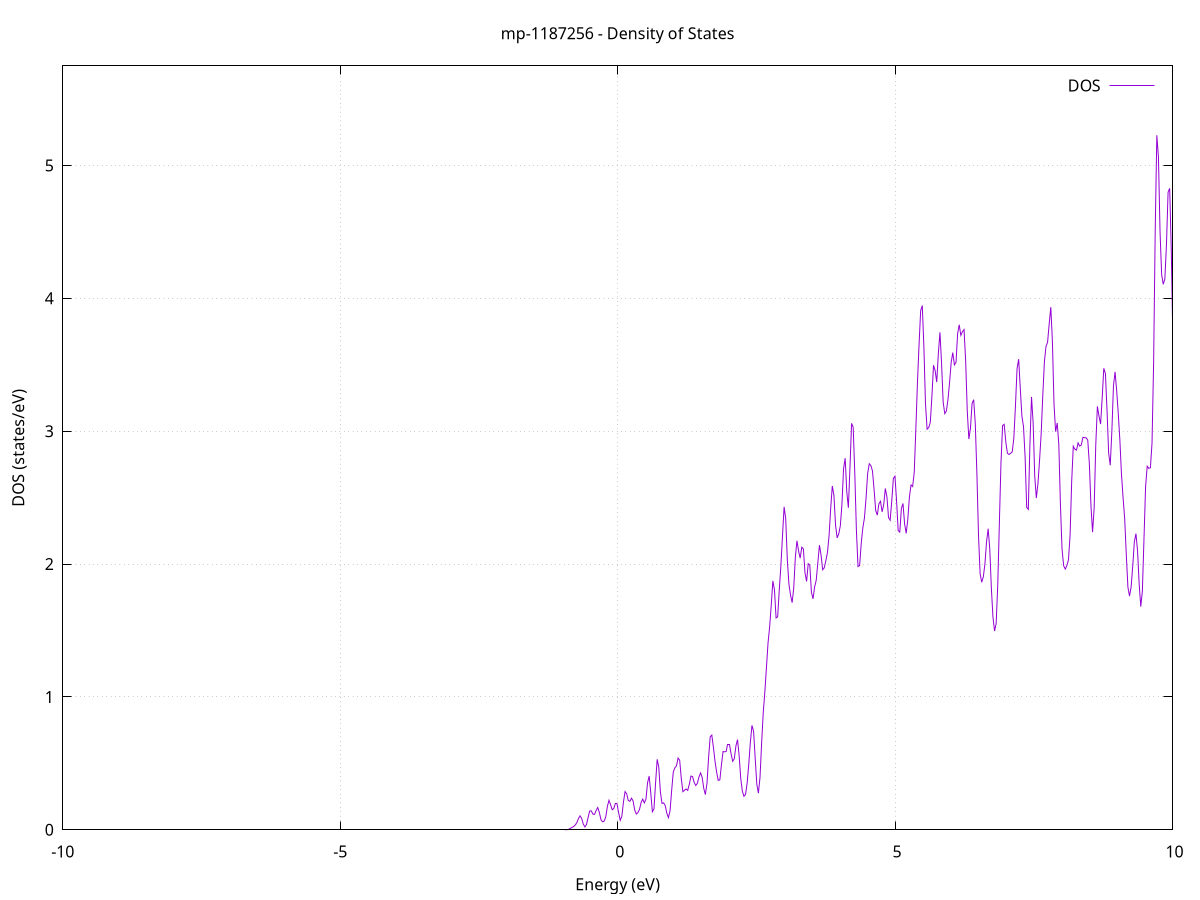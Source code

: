 set title 'mp-1187256 - Density of States'
set xlabel 'Energy (eV)'
set ylabel 'DOS (states/eV)'
set grid
set xrange [-10:10]
set yrange [0:5.750]
set xzeroaxis lt -1
set terminal png size 800,600
set output 'mp-1187256_dos_gnuplot.png'
plot '-' using 1:2 with lines title 'DOS'
-30.877200 0.000000
-30.848300 0.000000
-30.819300 0.000000
-30.790400 0.000000
-30.761400 0.000000
-30.732500 0.000000
-30.703500 0.000000
-30.674600 0.000000
-30.645600 0.000000
-30.616700 0.000000
-30.587700 0.000000
-30.558700 0.000000
-30.529800 0.000000
-30.500800 0.000000
-30.471900 0.000000
-30.442900 0.000000
-30.414000 0.000000
-30.385000 0.000000
-30.356100 0.000000
-30.327100 0.000000
-30.298100 0.000000
-30.269200 0.000000
-30.240200 0.000000
-30.211300 0.000000
-30.182300 0.000000
-30.153400 0.000000
-30.124400 0.000000
-30.095500 0.000000
-30.066500 0.000000
-30.037600 0.000000
-30.008600 0.000000
-29.979600 0.000000
-29.950700 0.000000
-29.921700 0.000000
-29.892800 0.000000
-29.863800 0.000000
-29.834900 0.000000
-29.805900 0.000000
-29.777000 0.000000
-29.748000 0.000000
-29.719000 0.000000
-29.690100 0.000000
-29.661100 0.000000
-29.632200 0.000000
-29.603200 0.000000
-29.574300 0.000000
-29.545300 0.000000
-29.516400 0.000000
-29.487400 0.000000
-29.458500 0.000000
-29.429500 0.000000
-29.400500 0.000000
-29.371600 0.000000
-29.342600 0.000000
-29.313700 0.000000
-29.284700 0.000000
-29.255800 0.000000
-29.226800 0.000000
-29.197900 0.000000
-29.168900 0.000000
-29.139900 0.000000
-29.111000 0.000000
-29.082000 0.000000
-29.053100 0.000000
-29.024100 0.000000
-28.995200 0.000000
-28.966200 0.000000
-28.937300 0.000000
-28.908300 0.000000
-28.879400 0.000000
-28.850400 0.000000
-28.821400 0.000000
-28.792500 0.000000
-28.763500 0.000000
-28.734600 0.000000
-28.705600 0.000000
-28.676700 0.000000
-28.647700 0.000000
-28.618800 0.000000
-28.589800 0.000000
-28.560800 0.000000
-28.531900 0.000000
-28.502900 0.000000
-28.474000 0.000000
-28.445000 0.000000
-28.416100 0.000000
-28.387100 0.000000
-28.358200 0.000400
-28.329200 0.007000
-28.300300 0.069000
-28.271300 0.410900
-28.242300 1.577500
-28.213400 4.215300
-28.184400 8.387200
-28.155500 13.021000
-28.126500 16.556400
-28.097600 18.322400
-28.068600 17.654100
-28.039700 13.364300
-28.010700 7.050200
-27.981700 2.399900
-27.952800 0.504900
-27.923800 0.063700
-27.894900 0.004700
-27.865900 0.000200
-27.837000 0.000000
-27.808000 0.000000
-27.779100 0.000000
-27.750100 0.000000
-27.721200 0.000000
-27.692200 0.000000
-27.663200 0.000000
-27.634300 0.000000
-27.605300 0.000000
-27.576400 0.000000
-27.547400 0.000200
-27.518500 0.003700
-27.489500 0.036100
-27.460600 0.213800
-27.431600 0.830200
-27.402600 2.248100
-27.373700 4.471800
-27.344700 6.916600
-27.315800 8.845200
-27.286800 9.727200
-27.257900 9.701200
-27.228900 9.999900
-27.200000 11.562900
-27.171000 13.459800
-27.142100 14.511300
-27.113100 15.897500
-27.084100 18.798200
-27.055200 21.174300
-27.026200 21.646900
-26.997300 22.405300
-26.968300 24.490900
-26.939400 25.816500
-26.910400 25.047100
-26.881500 21.248400
-26.852500 13.815100
-26.823500 6.040600
-26.794600 1.633900
-26.765600 0.260000
-26.736700 0.023500
-26.707700 0.001200
-26.678800 0.000000
-26.649800 0.000000
-26.620900 0.000000
-26.591900 0.000000
-26.563000 0.000000
-26.534000 0.000000
-26.505000 0.000000
-26.476100 0.000000
-26.447100 0.000000
-26.418200 0.000000
-26.389200 0.000000
-26.360300 0.000000
-26.331300 0.000000
-26.302400 0.000000
-26.273400 0.000000
-26.244500 0.000000
-26.215500 0.000000
-26.186500 0.000000
-26.157600 0.000000
-26.128600 0.000000
-26.099700 0.000000
-26.070700 0.000000
-26.041800 0.000000
-26.012800 0.000000
-25.983900 0.000000
-25.954900 0.000000
-25.925900 0.000000
-25.897000 0.000000
-25.868000 0.000000
-25.839100 0.000000
-25.810100 0.000000
-25.781200 0.000000
-25.752200 0.000000
-25.723300 0.000000
-25.694300 0.000000
-25.665400 0.000000
-25.636400 0.000000
-25.607400 0.000000
-25.578500 0.000000
-25.549500 0.000000
-25.520600 0.000000
-25.491600 0.000000
-25.462700 0.000000
-25.433700 0.000000
-25.404800 0.000000
-25.375800 0.000000
-25.346800 0.000000
-25.317900 0.000000
-25.288900 0.000000
-25.260000 0.000000
-25.231000 0.000000
-25.202100 0.000000
-25.173100 0.000000
-25.144200 0.000000
-25.115200 0.000000
-25.086300 0.000000
-25.057300 0.000000
-25.028300 0.000000
-24.999400 0.000000
-24.970400 0.000000
-24.941500 0.000000
-24.912500 0.000000
-24.883600 0.000000
-24.854600 0.000000
-24.825700 0.000000
-24.796700 0.000000
-24.767700 0.000000
-24.738800 0.000000
-24.709800 0.000000
-24.680900 0.000000
-24.651900 0.000000
-24.623000 0.000000
-24.594000 0.000000
-24.565100 0.000000
-24.536100 0.000000
-24.507200 0.000000
-24.478200 0.000000
-24.449200 0.000000
-24.420300 0.000000
-24.391300 0.000000
-24.362400 0.000000
-24.333400 0.000000
-24.304500 0.000000
-24.275500 0.000000
-24.246600 0.000000
-24.217600 0.000000
-24.188600 0.000000
-24.159700 0.000000
-24.130700 0.000000
-24.101800 0.000000
-24.072800 0.000000
-24.043900 0.000000
-24.014900 0.000000
-23.986000 0.000000
-23.957000 0.000000
-23.928100 0.000000
-23.899100 0.000000
-23.870100 0.000000
-23.841200 0.000000
-23.812200 0.000000
-23.783300 0.000000
-23.754300 0.000000
-23.725400 0.000000
-23.696400 0.000000
-23.667500 0.000000
-23.638500 0.000000
-23.609500 0.000000
-23.580600 0.000000
-23.551600 0.000000
-23.522700 0.000000
-23.493700 0.000000
-23.464800 0.000000
-23.435800 0.000000
-23.406900 0.000000
-23.377900 0.000000
-23.349000 0.000000
-23.320000 0.000000
-23.291000 0.000000
-23.262100 0.000000
-23.233100 0.000000
-23.204200 0.000000
-23.175200 0.000000
-23.146300 0.000000
-23.117300 0.000000
-23.088400 0.000000
-23.059400 0.000000
-23.030400 0.000000
-23.001500 0.000000
-22.972500 0.000000
-22.943600 0.000000
-22.914600 0.000000
-22.885700 0.000000
-22.856700 0.000000
-22.827800 0.000000
-22.798800 0.000000
-22.769900 0.000000
-22.740900 0.000000
-22.711900 0.000000
-22.683000 0.000000
-22.654000 0.000000
-22.625100 0.000000
-22.596100 0.000000
-22.567200 0.000000
-22.538200 0.000000
-22.509300 0.000000
-22.480300 0.000000
-22.451300 0.000000
-22.422400 0.000000
-22.393400 0.000000
-22.364500 0.000000
-22.335500 0.000000
-22.306600 0.000000
-22.277600 0.000000
-22.248700 0.000000
-22.219700 0.000000
-22.190800 0.000000
-22.161800 0.000000
-22.132800 0.000000
-22.103900 0.000000
-22.074900 0.000000
-22.046000 0.000000
-22.017000 0.000000
-21.988100 0.000000
-21.959100 0.000000
-21.930200 0.000000
-21.901200 0.000000
-21.872200 0.000000
-21.843300 0.000000
-21.814300 0.000000
-21.785400 0.000000
-21.756400 0.000000
-21.727500 0.000000
-21.698500 0.000000
-21.669600 0.000000
-21.640600 0.000000
-21.611700 0.000000
-21.582700 0.000000
-21.553700 0.000000
-21.524800 0.000000
-21.495800 0.000000
-21.466900 0.000000
-21.437900 0.000000
-21.409000 0.000000
-21.380000 0.000000
-21.351100 0.000000
-21.322100 0.000000
-21.293200 0.000000
-21.264200 0.000000
-21.235200 0.000000
-21.206300 0.000000
-21.177300 0.000000
-21.148400 0.000000
-21.119400 0.000000
-21.090500 0.000000
-21.061500 0.000000
-21.032600 0.000000
-21.003600 0.000000
-20.974600 0.000000
-20.945700 0.000000
-20.916700 0.000000
-20.887800 0.000000
-20.858800 0.000000
-20.829900 0.000000
-20.800900 0.000000
-20.772000 0.000000
-20.743000 0.000000
-20.714100 0.000000
-20.685100 0.000000
-20.656100 0.000000
-20.627200 0.000000
-20.598200 0.000000
-20.569300 0.000000
-20.540300 0.000000
-20.511400 0.000000
-20.482400 0.000000
-20.453500 0.000000
-20.424500 0.000000
-20.395500 0.000000
-20.366600 0.000000
-20.337600 0.000000
-20.308700 0.000000
-20.279700 0.000000
-20.250800 0.000000
-20.221800 0.000000
-20.192900 0.000000
-20.163900 0.000000
-20.135000 0.000000
-20.106000 0.000000
-20.077000 0.000000
-20.048100 0.000000
-20.019100 0.000000
-19.990200 0.000000
-19.961200 0.000000
-19.932300 0.000000
-19.903300 0.000000
-19.874400 0.000000
-19.845400 0.000000
-19.816400 0.000000
-19.787500 0.000000
-19.758500 0.000000
-19.729600 0.000000
-19.700600 0.000000
-19.671700 0.000000
-19.642700 0.000000
-19.613800 0.000000
-19.584800 0.000000
-19.555900 0.000000
-19.526900 0.000000
-19.497900 0.000000
-19.469000 0.000000
-19.440000 0.000000
-19.411100 0.000000
-19.382100 0.000000
-19.353200 0.000000
-19.324200 0.000000
-19.295300 0.000000
-19.266300 0.000000
-19.237300 0.000000
-19.208400 0.000000
-19.179400 0.000000
-19.150500 0.000000
-19.121500 0.000000
-19.092600 0.000000
-19.063600 0.000000
-19.034700 0.000000
-19.005700 0.000000
-18.976800 0.000000
-18.947800 0.000000
-18.918800 0.000000
-18.889900 0.000000
-18.860900 0.000000
-18.832000 0.000000
-18.803000 0.000000
-18.774100 0.000000
-18.745100 0.000000
-18.716200 0.000000
-18.687200 0.000000
-18.658200 0.000000
-18.629300 0.000000
-18.600300 0.000000
-18.571400 0.000000
-18.542400 0.000000
-18.513500 0.000000
-18.484500 0.000000
-18.455600 0.000000
-18.426600 0.000000
-18.397700 0.000000
-18.368700 0.000000
-18.339700 0.000000
-18.310800 0.000000
-18.281800 0.000000
-18.252900 0.000000
-18.223900 0.000000
-18.195000 0.000000
-18.166000 0.000000
-18.137100 0.000000
-18.108100 0.000000
-18.079100 0.000000
-18.050200 0.000000
-18.021200 0.000000
-17.992300 0.000000
-17.963300 0.000000
-17.934400 0.000000
-17.905400 0.000000
-17.876500 0.000000
-17.847500 0.000000
-17.818600 0.000000
-17.789600 0.000000
-17.760600 0.000000
-17.731700 0.000000
-17.702700 0.000000
-17.673800 0.000000
-17.644800 0.000000
-17.615900 0.000000
-17.586900 0.000000
-17.558000 0.000000
-17.529000 0.000000
-17.500000 0.000000
-17.471100 0.000000
-17.442100 0.000000
-17.413200 0.000000
-17.384200 0.000000
-17.355300 0.000000
-17.326300 0.000000
-17.297400 0.000000
-17.268400 0.000000
-17.239500 0.000000
-17.210500 0.000000
-17.181500 0.000000
-17.152600 0.000000
-17.123600 0.000000
-17.094700 0.000000
-17.065700 0.000000
-17.036800 0.000000
-17.007800 0.000000
-16.978900 0.000000
-16.949900 0.000000
-16.921000 0.000000
-16.892000 0.000000
-16.863000 0.000000
-16.834100 0.000000
-16.805100 0.000000
-16.776200 0.000000
-16.747200 0.000000
-16.718300 0.000000
-16.689300 0.000000
-16.660400 0.000000
-16.631400 0.000000
-16.602400 0.000000
-16.573500 0.000000
-16.544500 0.000000
-16.515600 0.000000
-16.486600 0.000000
-16.457700 0.000000
-16.428700 0.000000
-16.399800 0.000000
-16.370800 0.000000
-16.341900 0.000000
-16.312900 0.000000
-16.283900 0.000000
-16.255000 0.000000
-16.226000 0.000000
-16.197100 0.000000
-16.168100 0.000000
-16.139200 0.000000
-16.110200 0.000000
-16.081300 0.000000
-16.052300 0.000000
-16.023300 0.000000
-15.994400 0.000000
-15.965400 0.000000
-15.936500 0.000000
-15.907500 0.000000
-15.878600 0.000000
-15.849600 0.000000
-15.820700 0.000000
-15.791700 0.000000
-15.762800 0.000000
-15.733800 0.000000
-15.704800 0.000000
-15.675900 0.000000
-15.646900 0.000000
-15.618000 0.000000
-15.589000 0.000000
-15.560100 0.000000
-15.531100 0.000000
-15.502200 0.000000
-15.473200 0.000000
-15.444200 0.000000
-15.415300 0.000000
-15.386300 0.000000
-15.357400 0.000000
-15.328400 0.000000
-15.299500 0.000000
-15.270500 0.000000
-15.241600 0.000000
-15.212600 0.000000
-15.183700 0.000000
-15.154700 0.000000
-15.125700 0.000000
-15.096800 0.000000
-15.067800 0.000000
-15.038900 0.000000
-15.009900 0.000000
-14.981000 0.000000
-14.952000 0.000000
-14.923100 0.000000
-14.894100 0.000000
-14.865100 0.000000
-14.836200 0.000000
-14.807200 0.000000
-14.778300 0.000000
-14.749300 0.000000
-14.720400 0.000000
-14.691400 0.000000
-14.662500 0.000000
-14.633500 0.000000
-14.604600 0.000000
-14.575600 0.000000
-14.546600 0.000000
-14.517700 0.000000
-14.488700 0.000000
-14.459800 0.000000
-14.430800 0.000000
-14.401900 0.000000
-14.372900 0.000000
-14.344000 0.000000
-14.315000 0.000000
-14.286000 0.000000
-14.257100 0.000000
-14.228100 0.000000
-14.199200 0.000000
-14.170200 0.000000
-14.141300 0.000000
-14.112300 0.000000
-14.083400 0.000000
-14.054400 0.000000
-14.025500 0.000000
-13.996500 0.000000
-13.967500 0.000000
-13.938600 0.000000
-13.909600 0.000000
-13.880700 0.000000
-13.851700 0.000000
-13.822800 0.000000
-13.793800 0.000000
-13.764900 0.000000
-13.735900 0.000000
-13.706900 0.000000
-13.678000 0.000000
-13.649000 0.000000
-13.620100 0.000000
-13.591100 0.000000
-13.562200 0.000000
-13.533200 0.000000
-13.504300 0.000000
-13.475300 0.000000
-13.446400 0.000000
-13.417400 0.000000
-13.388400 0.000000
-13.359500 0.000000
-13.330500 0.000000
-13.301600 0.000000
-13.272600 0.000000
-13.243700 0.000000
-13.214700 0.000000
-13.185800 0.000000
-13.156800 0.000000
-13.127800 0.000000
-13.098900 0.000000
-13.069900 0.000000
-13.041000 0.000000
-13.012000 0.000000
-12.983100 0.000000
-12.954100 0.000000
-12.925200 0.000000
-12.896200 0.000000
-12.867300 0.000000
-12.838300 0.000000
-12.809300 0.000000
-12.780400 0.000000
-12.751400 0.000000
-12.722500 0.000000
-12.693500 0.000000
-12.664600 0.000000
-12.635600 0.000000
-12.606700 0.000000
-12.577700 0.000000
-12.548700 0.000000
-12.519800 0.000000
-12.490800 0.000000
-12.461900 0.000000
-12.432900 0.000000
-12.404000 0.000000
-12.375000 0.000000
-12.346100 0.000000
-12.317100 0.000000
-12.288200 0.000000
-12.259200 0.000000
-12.230200 0.000000
-12.201300 0.000000
-12.172300 0.000000
-12.143400 0.000000
-12.114400 0.000000
-12.085500 0.000000
-12.056500 0.000000
-12.027600 0.000000
-11.998600 0.000000
-11.969700 0.000000
-11.940700 0.000000
-11.911700 0.000000
-11.882800 0.000000
-11.853800 0.000000
-11.824900 0.000000
-11.795900 0.000000
-11.767000 0.000000
-11.738000 0.000000
-11.709100 0.000000
-11.680100 0.000000
-11.651100 0.000000
-11.622200 0.000000
-11.593200 0.000000
-11.564300 0.000000
-11.535300 0.000000
-11.506400 0.000000
-11.477400 0.000000
-11.448500 0.000000
-11.419500 0.000000
-11.390600 0.000000
-11.361600 0.000000
-11.332600 0.000000
-11.303700 0.000000
-11.274700 0.000000
-11.245800 0.000000
-11.216800 0.000000
-11.187900 0.000000
-11.158900 0.000000
-11.130000 0.000000
-11.101000 0.000000
-11.072000 0.000000
-11.043100 0.000000
-11.014100 0.000000
-10.985200 0.000000
-10.956200 0.000000
-10.927300 0.000000
-10.898300 0.000000
-10.869400 0.000000
-10.840400 0.000000
-10.811500 0.000000
-10.782500 0.000000
-10.753500 0.000000
-10.724600 0.000000
-10.695600 0.000000
-10.666700 0.000000
-10.637700 0.000000
-10.608800 0.000000
-10.579800 0.000000
-10.550900 0.000000
-10.521900 0.000000
-10.492900 0.000000
-10.464000 0.000000
-10.435000 0.000000
-10.406100 0.000000
-10.377100 0.000000
-10.348200 0.000000
-10.319200 0.000000
-10.290300 0.000000
-10.261300 0.000000
-10.232400 0.000000
-10.203400 0.000000
-10.174400 0.000000
-10.145500 0.000000
-10.116500 0.000000
-10.087600 0.000000
-10.058600 0.000000
-10.029700 0.000000
-10.000700 0.000000
-9.971800 0.000000
-9.942800 0.000000
-9.913800 0.000000
-9.884900 0.000000
-9.855900 0.000000
-9.827000 0.000000
-9.798000 0.000000
-9.769100 0.000000
-9.740100 0.000000
-9.711200 0.000000
-9.682200 0.000000
-9.653300 0.000000
-9.624300 0.000000
-9.595300 0.000000
-9.566400 0.000000
-9.537400 0.000000
-9.508500 0.000000
-9.479500 0.000000
-9.450600 0.000000
-9.421600 0.000000
-9.392700 0.000000
-9.363700 0.000000
-9.334700 0.000000
-9.305800 0.000000
-9.276800 0.000000
-9.247900 0.000000
-9.218900 0.000000
-9.190000 0.000000
-9.161000 0.000000
-9.132100 0.000000
-9.103100 0.000000
-9.074200 0.000000
-9.045200 0.000000
-9.016200 0.000000
-8.987300 0.000000
-8.958300 0.000000
-8.929400 0.000000
-8.900400 0.000000
-8.871500 0.000000
-8.842500 0.000000
-8.813600 0.000000
-8.784600 0.000000
-8.755600 0.000000
-8.726700 0.000000
-8.697700 0.000000
-8.668800 0.000000
-8.639800 0.000000
-8.610900 0.000000
-8.581900 0.000000
-8.553000 0.000000
-8.524000 0.000000
-8.495100 0.000000
-8.466100 0.000000
-8.437100 0.000000
-8.408200 0.000000
-8.379200 0.000000
-8.350300 0.000000
-8.321300 0.000000
-8.292400 0.000000
-8.263400 0.000000
-8.234500 0.000000
-8.205500 0.000000
-8.176500 0.000000
-8.147600 0.000000
-8.118600 0.000000
-8.089700 0.000000
-8.060700 0.000000
-8.031800 0.000000
-8.002800 0.000000
-7.973900 0.000000
-7.944900 0.000000
-7.916000 0.000000
-7.887000 0.000000
-7.858000 0.000000
-7.829100 0.000000
-7.800100 0.000000
-7.771200 0.000000
-7.742200 0.000000
-7.713300 0.000000
-7.684300 0.000000
-7.655400 0.000000
-7.626400 0.000000
-7.597400 0.000000
-7.568500 0.000000
-7.539500 0.000000
-7.510600 0.000000
-7.481600 0.000000
-7.452700 0.000000
-7.423700 0.000000
-7.394800 0.000000
-7.365800 0.000000
-7.336900 0.000000
-7.307900 0.000000
-7.278900 0.000000
-7.250000 0.000000
-7.221000 0.000000
-7.192100 0.000000
-7.163100 0.000000
-7.134200 0.000000
-7.105200 0.000000
-7.076300 0.000000
-7.047300 0.000000
-7.018400 0.000000
-6.989400 0.000000
-6.960400 0.000000
-6.931500 0.000000
-6.902500 0.000000
-6.873600 0.000000
-6.844600 0.000000
-6.815700 0.000000
-6.786700 0.000000
-6.757800 0.000000
-6.728800 0.000000
-6.699800 0.000000
-6.670900 0.000000
-6.641900 0.000000
-6.613000 0.000000
-6.584000 0.000000
-6.555100 0.000000
-6.526100 0.000000
-6.497200 0.000000
-6.468200 0.000000
-6.439300 0.000000
-6.410300 0.000000
-6.381300 0.000000
-6.352400 0.000000
-6.323400 0.000000
-6.294500 0.000000
-6.265500 0.000000
-6.236600 0.000000
-6.207600 0.000000
-6.178700 0.000000
-6.149700 0.000000
-6.120700 0.000000
-6.091800 0.000000
-6.062800 0.000000
-6.033900 0.000000
-6.004900 0.000000
-5.976000 0.000000
-5.947000 0.000000
-5.918100 0.000000
-5.889100 0.000000
-5.860200 0.000000
-5.831200 0.000000
-5.802200 0.000000
-5.773300 0.000000
-5.744300 0.000000
-5.715400 0.000000
-5.686400 0.000000
-5.657500 0.000000
-5.628500 0.000000
-5.599600 0.000000
-5.570600 0.000000
-5.541600 0.000000
-5.512700 0.000000
-5.483700 0.000000
-5.454800 0.000000
-5.425800 0.000000
-5.396900 0.000000
-5.367900 0.000000
-5.339000 0.000000
-5.310000 0.000000
-5.281100 0.000000
-5.252100 0.000000
-5.223100 0.000000
-5.194200 0.000000
-5.165200 0.000000
-5.136300 0.000000
-5.107300 0.000000
-5.078400 0.000000
-5.049400 0.000000
-5.020500 0.000000
-4.991500 0.000000
-4.962500 0.000000
-4.933600 0.000000
-4.904600 0.000000
-4.875700 0.000000
-4.846700 0.000000
-4.817800 0.000000
-4.788800 0.000000
-4.759900 0.000000
-4.730900 0.000000
-4.702000 0.000000
-4.673000 0.000000
-4.644000 0.000000
-4.615100 0.000000
-4.586100 0.000000
-4.557200 0.000000
-4.528200 0.000000
-4.499300 0.000000
-4.470300 0.000000
-4.441400 0.000000
-4.412400 0.000000
-4.383400 0.000000
-4.354500 0.000000
-4.325500 0.000000
-4.296600 0.000000
-4.267600 0.000000
-4.238700 0.000000
-4.209700 0.000000
-4.180800 0.000000
-4.151800 0.000000
-4.122900 0.000000
-4.093900 0.000000
-4.064900 0.000000
-4.036000 0.000000
-4.007000 0.000000
-3.978100 0.000000
-3.949100 0.000000
-3.920200 0.000000
-3.891200 0.000000
-3.862300 0.000000
-3.833300 0.000000
-3.804300 0.000000
-3.775400 0.000000
-3.746400 0.000000
-3.717500 0.000000
-3.688500 0.000000
-3.659600 0.000000
-3.630600 0.000000
-3.601700 0.000000
-3.572700 0.000000
-3.543800 0.000000
-3.514800 0.000000
-3.485800 0.000000
-3.456900 0.000000
-3.427900 0.000000
-3.399000 0.000000
-3.370000 0.000000
-3.341100 0.000000
-3.312100 0.000000
-3.283200 0.000000
-3.254200 0.000000
-3.225200 0.000000
-3.196300 0.000000
-3.167300 0.000000
-3.138400 0.000000
-3.109400 0.000000
-3.080500 0.000000
-3.051500 0.000000
-3.022600 0.000000
-2.993600 0.000000
-2.964700 0.000000
-2.935700 0.000000
-2.906700 0.000000
-2.877800 0.000000
-2.848800 0.000000
-2.819900 0.000000
-2.790900 0.000000
-2.762000 0.000000
-2.733000 0.000000
-2.704100 0.000000
-2.675100 0.000000
-2.646200 0.000000
-2.617200 0.000000
-2.588200 0.000000
-2.559300 0.000000
-2.530300 0.000000
-2.501400 0.000000
-2.472400 0.000000
-2.443500 0.000000
-2.414500 0.000000
-2.385600 0.000000
-2.356600 0.000000
-2.327600 0.000000
-2.298700 0.000000
-2.269700 0.000000
-2.240800 0.000000
-2.211800 0.000000
-2.182900 0.000000
-2.153900 0.000000
-2.125000 0.000000
-2.096000 0.000000
-2.067100 0.000000
-2.038100 0.000000
-2.009100 0.000000
-1.980200 0.000000
-1.951200 0.000000
-1.922300 0.000000
-1.893300 0.000000
-1.864400 0.000000
-1.835400 0.000000
-1.806500 0.000000
-1.777500 0.000000
-1.748500 0.000000
-1.719600 0.000000
-1.690600 0.000000
-1.661700 0.000000
-1.632700 0.000000
-1.603800 0.000000
-1.574800 0.000000
-1.545900 0.000000
-1.516900 0.000000
-1.488000 0.000000
-1.459000 0.000000
-1.430000 0.000000
-1.401100 0.000000
-1.372100 0.000000
-1.343200 0.000000
-1.314200 0.000000
-1.285300 0.000000
-1.256300 0.000000
-1.227400 0.000000
-1.198400 0.000000
-1.169400 0.000000
-1.140500 0.000000
-1.111500 0.000000
-1.082600 0.000000
-1.053600 0.000000
-1.024700 0.000000
-0.995700 0.000000
-0.966800 0.000000
-0.937800 0.000100
-0.908900 0.001000
-0.879900 0.004300
-0.850900 0.011000
-0.822000 0.017900
-0.793000 0.025000
-0.764100 0.035700
-0.735100 0.053900
-0.706200 0.084600
-0.677200 0.104800
-0.648300 0.084900
-0.619300 0.043300
-0.590300 0.021500
-0.561400 0.040100
-0.532400 0.093500
-0.503500 0.141400
-0.474500 0.142000
-0.445600 0.117800
-0.416600 0.115700
-0.387700 0.145200
-0.358700 0.167500
-0.329800 0.130600
-0.300800 0.076100
-0.271800 0.060100
-0.242900 0.065100
-0.213900 0.097400
-0.185000 0.175500
-0.156000 0.221800
-0.127100 0.188100
-0.098100 0.150600
-0.069200 0.161300
-0.040200 0.198700
-0.011200 0.195700
0.017700 0.128600
0.046700 0.071200
0.075600 0.101600
0.104600 0.208300
0.133500 0.287300
0.162500 0.270600
0.191400 0.220800
0.220400 0.214100
0.249300 0.238000
0.278300 0.217000
0.307300 0.148500
0.336200 0.118700
0.365200 0.129600
0.394100 0.153600
0.423100 0.206200
0.452000 0.231100
0.481000 0.202200
0.509900 0.229900
0.538900 0.353000
0.567900 0.404500
0.596800 0.278000
0.625800 0.135600
0.654700 0.157200
0.683700 0.353800
0.712600 0.530200
0.741600 0.470500
0.770500 0.284600
0.799500 0.198600
0.828400 0.202500
0.857400 0.182000
0.886400 0.125200
0.915300 0.091100
0.944300 0.142400
0.973200 0.294400
1.002200 0.433800
1.031100 0.466100
1.060100 0.480700
1.089000 0.540100
1.118000 0.523400
1.147000 0.385600
1.175900 0.286600
1.204900 0.297500
1.233800 0.307800
1.262800 0.296400
1.291700 0.342000
1.320700 0.404200
1.349600 0.401200
1.378600 0.356800
1.407500 0.333000
1.436500 0.349100
1.465500 0.396900
1.494400 0.428100
1.523400 0.394000
1.552300 0.310800
1.581300 0.264700
1.610200 0.350100
1.639200 0.545100
1.668100 0.700300
1.697100 0.712800
1.726100 0.620700
1.755000 0.514600
1.784000 0.434300
1.812900 0.371400
1.841900 0.376000
1.870800 0.489300
1.899800 0.588800
1.928700 0.586600
1.957700 0.590700
1.986600 0.644700
2.015600 0.644700
2.044600 0.570900
2.073500 0.515400
2.102500 0.534700
2.131400 0.630400
2.160400 0.678700
2.189300 0.559900
2.218300 0.387800
2.247200 0.291300
2.276200 0.252000
2.305100 0.266100
2.334100 0.352200
2.363100 0.493100
2.392000 0.659300
2.421000 0.785600
2.449900 0.741100
2.478900 0.539300
2.507800 0.344200
2.536800 0.275800
2.565700 0.393100
2.594700 0.649800
2.623700 0.878800
2.652600 1.034600
2.681600 1.219800
2.710500 1.406700
2.739500 1.527900
2.768400 1.691000
2.797400 1.873200
2.826300 1.807100
2.855300 1.594300
2.884200 1.603300
2.913200 1.806000
2.942200 1.987700
2.971100 2.212500
3.000100 2.430900
3.029000 2.341300
3.058000 2.033000
3.086900 1.848800
3.115900 1.766200
3.144800 1.709600
3.173800 1.821100
3.202800 2.052700
3.231700 2.175800
3.260700 2.098800
3.289600 2.044700
3.318600 2.127000
3.347500 2.114500
3.376500 1.934900
3.405400 1.869200
3.434400 2.002800
3.463300 1.991700
3.492300 1.787800
3.521300 1.738300
3.550200 1.828500
3.579200 1.878900
3.608100 2.011500
3.637100 2.141900
3.666000 2.068400
3.695000 1.957100
3.723900 1.971700
3.752900 2.026900
3.781900 2.088100
3.810800 2.216100
3.839800 2.420100
3.868700 2.587700
3.897700 2.518800
3.926600 2.295700
3.955600 2.197200
3.984500 2.226900
4.013500 2.288100
4.042400 2.449200
4.071400 2.716900
4.100400 2.797300
4.129300 2.545900
4.158300 2.423800
4.187200 2.726800
4.216200 3.059200
4.245100 3.029900
4.274100 2.682700
4.303000 2.255700
4.332000 1.981100
4.361000 1.988400
4.389900 2.154900
4.418900 2.272400
4.447800 2.347000
4.476800 2.495400
4.505700 2.681200
4.534700 2.755100
4.563600 2.741800
4.592600 2.701000
4.621500 2.563300
4.650500 2.403400
4.679500 2.368400
4.708400 2.453100
4.737400 2.472800
4.766300 2.393100
4.795300 2.446400
4.824200 2.569300
4.853200 2.505900
4.882100 2.351000
4.911100 2.329800
4.940100 2.473800
4.969000 2.644600
4.998000 2.661300
5.026900 2.477100
5.055900 2.252300
5.084800 2.240700
5.113800 2.419100
5.142700 2.456000
5.171700 2.302500
5.200600 2.231400
5.229600 2.337200
5.258600 2.505400
5.287500 2.595100
5.316500 2.584100
5.345400 2.688700
5.374400 3.016500
5.403300 3.364000
5.432300 3.651600
5.461200 3.907400
5.490200 3.946100
5.519200 3.639000
5.548100 3.207600
5.577100 3.015500
5.606000 3.027000
5.635000 3.066400
5.663900 3.262100
5.692900 3.496800
5.721800 3.456100
5.750800 3.369600
5.779700 3.581800
5.808700 3.744600
5.837700 3.513300
5.866600 3.220000
5.895600 3.132700
5.924500 3.152200
5.953500 3.239200
5.982400 3.366100
6.011400 3.518600
6.040300 3.592100
6.069300 3.499300
6.098300 3.519000
6.127200 3.734200
6.156200 3.801500
6.185100 3.721500
6.214100 3.749000
6.243000 3.765300
6.272000 3.531900
6.300900 3.154000
6.329900 2.941200
6.358800 3.023000
6.387800 3.209600
6.416800 3.237200
6.445700 3.056400
6.474700 2.680000
6.503600 2.218700
6.532600 1.927500
6.561500 1.863400
6.590500 1.904100
6.619400 2.000800
6.648400 2.166100
6.677400 2.266400
6.706300 2.116500
6.735300 1.821100
6.764200 1.600600
6.793200 1.496000
6.822100 1.553200
6.851100 1.847900
6.880000 2.313200
6.909000 2.764400
6.937900 3.042700
6.966900 3.052000
6.995900 2.919100
7.024800 2.834500
7.053800 2.825200
7.082700 2.833400
7.111700 2.845100
7.140600 2.947500
7.169600 3.190500
7.198500 3.470600
7.227500 3.542500
7.256400 3.325100
7.285400 3.114400
7.314400 3.036100
7.343300 2.809800
7.372300 2.426700
7.401200 2.411800
7.430200 2.897600
7.459100 3.257900
7.488100 3.065300
7.517000 2.661400
7.546000 2.496900
7.575000 2.605400
7.603900 2.780400
7.632900 2.980200
7.661800 3.265900
7.690800 3.519400
7.719700 3.637700
7.748700 3.669800
7.777600 3.807500
7.806600 3.934000
7.835500 3.678200
7.864500 3.203100
7.893500 2.996600
7.922400 3.062500
7.951400 2.897500
7.980300 2.446200
8.009300 2.112000
8.038200 1.988400
8.067200 1.961800
8.096100 1.988100
8.125100 2.032200
8.154100 2.215700
8.183000 2.620700
8.212000 2.887300
8.240900 2.864500
8.269900 2.858100
8.298800 2.912300
8.327800 2.888100
8.356700 2.896700
8.385700 2.954000
8.414600 2.951500
8.443600 2.950700
8.472600 2.933500
8.501500 2.755900
8.530500 2.437400
8.559400 2.240100
8.588400 2.425300
8.617300 2.898600
8.646300 3.187100
8.675200 3.113100
8.704200 3.053800
8.733200 3.254400
8.762100 3.473700
8.791100 3.433700
8.820000 3.158000
8.849000 2.836900
8.877900 2.744100
8.906900 2.996800
8.935800 3.339600
8.964800 3.447600
8.993700 3.306800
9.022700 3.131600
9.051700 2.932000
9.080600 2.674200
9.109600 2.498000
9.138500 2.340000
9.167500 2.069000
9.196400 1.826000
9.225400 1.758900
9.254300 1.827200
9.283300 1.984300
9.312300 2.166200
9.341200 2.229000
9.370200 2.099300
9.399100 1.851600
9.428100 1.679800
9.457000 1.796400
9.486000 2.188300
9.514900 2.580600
9.543900 2.736800
9.572800 2.720400
9.601800 2.724800
9.630800 2.909100
9.659700 3.512700
9.688700 4.514700
9.717600 5.227500
9.746600 5.063600
9.775500 4.501000
9.804500 4.178400
9.833400 4.105900
9.862400 4.145800
9.891400 4.407300
9.920300 4.799000
9.949300 4.828200
9.978200 4.360300
10.007200 3.664800
10.036100 2.911500
10.065100 2.253200
10.094000 1.822600
10.123000 1.512600
10.151900 1.288200
10.180900 1.245400
10.209900 1.296300
10.238800 1.343800
10.267800 1.411400
10.296700 1.441000
10.325700 1.338700
10.354600 1.242300
10.383600 1.281000
10.412500 1.345400
10.441500 1.369100
10.470500 1.401900
10.499400 1.380800
10.528400 1.205400
10.557300 0.993100
10.586300 0.888700
10.615200 0.858800
10.644200 0.837600
10.673100 0.895900
10.702100 1.139700
10.731000 1.400800
10.760000 1.462500
10.789000 1.317900
10.817900 1.038300
10.846900 0.797200
10.875800 0.736800
10.904800 0.757700
10.933700 0.743500
10.962700 0.727100
10.991600 0.778300
11.020600 0.869200
11.049600 0.896500
11.078500 0.791600
11.107500 0.678300
11.136400 0.705200
11.165400 0.809600
11.194300 0.913700
11.223300 0.997400
11.252200 1.014200
11.281200 0.902700
11.310100 0.707800
11.339100 0.539800
11.368100 0.479300
11.397000 0.537900
11.426000 0.607000
11.454900 0.659500
11.483900 0.761700
11.512800 0.869200
11.541800 0.956000
11.570700 1.041600
11.599700 1.018200
11.628600 0.872600
11.657600 0.720700
11.686600 0.622900
11.715500 0.551100
11.744500 0.508200
11.773400 0.638800
11.802400 0.857100
11.831300 0.861800
11.860300 0.689700
11.889200 0.571700
11.918200 0.538500
11.947200 0.512400
11.976100 0.482100
12.005100 0.489300
12.034000 0.537300
12.063000 0.565200
12.091900 0.547100
12.120900 0.514100
12.149800 0.485900
12.178800 0.458800
12.207700 0.415800
12.236700 0.397600
12.265700 0.445900
12.294600 0.496800
12.323600 0.522800
12.352500 0.528000
12.381500 0.478300
12.410400 0.401300
12.439400 0.303000
12.468300 0.210100
12.497300 0.204600
12.526300 0.273800
12.555200 0.347500
12.584200 0.410700
12.613100 0.467900
12.642100 0.529400
12.671000 0.631100
12.700000 0.760500
12.728900 0.842300
12.757900 0.905800
12.786800 1.041500
12.815800 1.126700
12.844800 0.994400
12.873700 0.755600
12.902700 0.587600
12.931600 0.493700
12.960600 0.414500
12.989500 0.362300
13.018500 0.422100
13.047400 0.621000
13.076400 0.794200
13.105400 0.727200
13.134300 0.504600
13.163300 0.368800
13.192200 0.328100
13.221200 0.269400
13.250100 0.220700
13.279100 0.275100
13.308000 0.406800
13.337000 0.512200
13.365900 0.601300
13.394900 0.666600
13.423900 0.617300
13.452800 0.511700
13.481800 0.420500
13.510700 0.323600
13.539700 0.264200
13.568600 0.280500
13.597600 0.323300
13.626500 0.381200
13.655500 0.449500
13.684500 0.436300
13.713400 0.331100
13.742400 0.261100
13.771300 0.296500
13.800300 0.411100
13.829200 0.606700
13.858200 0.836000
13.887100 0.905400
13.916100 0.753800
13.945000 0.563500
13.974000 0.446800
14.003000 0.384000
14.031900 0.373300
14.060900 0.410100
14.089800 0.439000
14.118800 0.511600
14.147700 0.722900
14.176700 0.952800
14.205600 1.034700
14.234600 1.015900
14.263600 0.997400
14.292500 0.962500
14.321500 0.944200
14.350400 0.984300
14.379400 1.007800
14.408300 0.913700
14.437300 0.732100
14.466200 0.636000
14.495200 0.618800
14.524100 0.510000
14.553100 0.365400
14.582100 0.350400
14.611000 0.432300
14.640000 0.494300
14.668900 0.475300
14.697900 0.452100
14.726800 0.593800
14.755800 0.829500
14.784700 0.928400
14.813700 0.826100
14.842700 0.630100
14.871600 0.556200
14.900600 0.697200
14.929500 0.924300
14.958500 1.106600
14.987400 1.148100
15.016400 0.990500
15.045300 0.786600
15.074300 0.796400
15.103200 0.946400
15.132200 0.974800
15.161200 0.882700
15.190100 0.854700
15.219100 0.993200
15.248000 1.207400
15.277000 1.354700
15.305900 1.392900
15.334900 1.364000
15.363800 1.262800
15.392800 1.043600
15.421800 0.827900
15.450700 0.762400
15.479700 0.862400
15.508600 1.036300
15.537600 1.119900
15.566500 1.103900
15.595500 1.090600
15.624400 1.029000
15.653400 0.885200
15.682300 0.735900
15.711300 0.693900
15.740300 0.808500
15.769200 0.931900
15.798200 0.931200
15.827100 0.827000
15.856100 0.737300
15.885000 0.840900
15.914000 1.156800
15.942900 1.425300
15.971900 1.431400
16.000900 1.281900
16.029800 1.163600
16.058800 1.121700
16.087700 1.062300
16.116700 0.923900
16.145600 0.874500
16.174600 1.024500
16.203500 1.161400
16.232500 1.114200
16.261400 1.057100
16.290400 1.065100
16.319400 0.969500
16.348300 0.785900
16.377300 0.658800
16.406200 0.675200
16.435200 0.890600
16.464100 1.205100
16.493100 1.331700
16.522000 1.212900
16.551000 1.167400
16.579900 1.265300
16.608900 1.262200
16.637900 1.120400
16.666800 0.969200
16.695800 0.969900
16.724700 1.101300
16.753700 1.096700
16.782600 0.993800
16.811600 1.043000
16.840500 1.227400
16.869500 1.382900
16.898500 1.447100
16.927400 1.530100
16.956400 1.645900
16.985300 1.589900
17.014300 1.369200
17.043200 1.178200
17.072200 1.032900
17.101100 0.913800
17.130100 0.936200
17.159000 1.041700
17.188000 1.044300
17.217000 1.025800
17.245900 1.114200
17.274900 1.161500
17.303800 1.022900
17.332800 0.784700
17.361700 0.637000
17.390700 0.699600
17.419600 0.942200
17.448600 1.229700
17.477600 1.401300
17.506500 1.421000
17.535500 1.380100
17.564400 1.319800
17.593400 1.179600
17.622300 0.933900
17.651300 0.755100
17.680200 0.785900
17.709200 0.912000
17.738100 1.066600
17.767100 1.212200
17.796100 1.157500
17.825000 0.900100
17.854000 0.715200
17.882900 0.743700
17.911900 0.842100
17.940800 0.852000
17.969800 0.814500
17.998700 0.861800
18.027700 0.997500
18.056700 1.108400
18.085600 1.158300
18.114600 1.318900
18.143500 1.621500
18.172500 1.729400
18.201400 1.523700
18.230400 1.305500
18.259300 1.203900
18.288300 1.133700
18.317200 1.156800
18.346200 1.279300
18.375200 1.347700
18.404100 1.364000
18.433100 1.309300
18.462000 1.154300
18.491000 1.086600
18.519900 1.200100
18.548900 1.468300
18.577800 2.310500
18.606800 5.027200
18.635800 9.733500
18.664700 12.104500
18.693700 8.944000
18.722600 4.272400
18.751600 2.020600
18.780500 1.630200
18.809500 1.610000
18.838400 1.532200
18.867400 1.591400
18.896300 1.761800
18.925300 1.787700
18.954300 1.711500
18.983200 1.737900
19.012200 1.751700
19.041100 1.620700
19.070100 1.481400
19.099000 1.444200
19.128000 1.524000
19.156900 1.633800
19.185900 1.610700
19.214900 1.496600
19.243800 1.419000
19.272800 1.367700
19.301700 1.440200
19.330700 1.637400
19.359600 1.648300
19.388600 1.472600
19.417500 1.392500
19.446500 1.394700
19.475400 1.330800
19.504400 1.272100
19.533400 1.388500
19.562300 1.611600
19.591300 1.756400
19.620200 1.817200
19.649200 1.839200
19.678100 1.751500
19.707100 1.553400
19.736000 1.401100
19.765000 1.406500
19.794000 1.519600
19.822900 1.609600
19.851900 1.523400
19.880800 1.230800
19.909800 0.968900
19.938700 0.964100
19.967700 1.194400
19.996600 1.482900
20.025600 1.669600
20.054500 1.699300
20.083500 1.647400
20.112500 1.666600
20.141400 1.754500
20.170400 1.803100
20.199300 1.738600
20.228300 1.630700
20.257200 1.543800
20.286200 1.397600
20.315100 1.158400
20.344100 0.967900
20.373100 1.011800
20.402000 1.195500
20.431000 1.252900
20.459900 1.253100
20.488900 1.408800
20.517800 1.565900
20.546800 1.552500
20.575700 1.518700
20.604700 1.507500
20.633600 1.421400
20.662600 1.312900
20.691600 1.260700
20.720500 1.260900
20.749500 1.290500
20.778400 1.365600
20.807400 1.438600
20.836300 1.373600
20.865300 1.181100
20.894200 1.058900
20.923200 1.103600
20.952100 1.202900
20.981100 1.187800
21.010100 1.031400
21.039000 0.898200
21.068000 0.906900
21.096900 1.031200
21.125900 1.215400
21.154800 1.375800
21.183800 1.491200
21.212700 1.595600
21.241700 1.760500
21.270700 2.038500
21.299600 2.289300
21.328600 2.346900
21.357500 2.123900
21.386500 1.710000
21.415400 1.399600
21.444400 1.340400
21.473300 1.406600
21.502300 1.428300
21.531200 1.423000
21.560200 1.478400
21.589200 1.636300
21.618100 1.819200
21.647100 1.791800
21.676000 1.551700
21.705000 1.428300
21.733900 1.545200
21.762900 1.723800
21.791800 1.782700
21.820800 1.691500
21.849800 1.546200
21.878700 1.448800
21.907700 1.355400
21.936600 1.197500
21.965600 1.069500
21.994500 1.076100
22.023500 1.212900
22.052400 1.418800
22.081400 1.559600
22.110300 1.491800
22.139300 1.230500
22.168300 0.931000
22.197200 0.768500
22.226200 0.793100
22.255100 0.865900
22.284100 0.860400
22.313000 0.856400
22.342000 0.961200
22.370900 1.103200
22.399900 1.185500
22.428900 1.142200
22.457800 0.993200
22.486800 0.874800
22.515700 0.820100
22.544700 0.837800
22.573600 0.956100
22.602600 1.090100
22.631500 1.175700
22.660500 1.130100
22.689400 0.897500
22.718400 0.664100
22.747400 0.637000
22.776300 0.786000
22.805300 0.929900
22.834200 0.953100
22.863200 0.831400
22.892100 0.575700
22.921100 0.340200
22.950000 0.312500
22.979000 0.480600
23.008000 0.595500
23.036900 0.509100
23.065900 0.381900
23.094800 0.323100
23.123800 0.316700
23.152700 0.390600
23.181700 0.497600
23.210600 0.513300
23.239600 0.428800
23.268500 0.386900
23.297500 0.441300
23.326500 0.465400
23.355400 0.380700
23.384400 0.299500
23.413300 0.338800
23.442300 0.411400
23.471200 0.378300
23.500200 0.266100
23.529100 0.209200
23.558100 0.308100
23.587100 0.515900
23.616000 0.627800
23.645000 0.544800
23.673900 0.417400
23.702900 0.354300
23.731800 0.285900
23.760800 0.181400
23.789700 0.119800
23.818700 0.140700
23.847600 0.161200
23.876600 0.120300
23.905600 0.070300
23.934500 0.055900
23.963500 0.060700
23.992400 0.056100
24.021400 0.042400
24.050300 0.027300
24.079300 0.014800
24.108200 0.019700
24.137200 0.053300
24.166200 0.092800
24.195100 0.089800
24.224100 0.048000
24.253000 0.014200
24.282000 0.003300
24.310900 0.008500
24.339900 0.035700
24.368800 0.081700
24.397800 0.099900
24.426700 0.065400
24.455700 0.022900
24.484700 0.004300
24.513600 0.000400
24.542600 0.000000
24.571500 0.000000
24.600500 0.000000
24.629400 0.000000
24.658400 0.000000
24.687300 0.000000
24.716300 0.000000
24.745300 0.000000
24.774200 0.000000
24.803200 0.000000
24.832100 0.000000
24.861100 0.000000
24.890000 0.000000
24.919000 0.000000
24.947900 0.000000
24.976900 0.000000
25.005800 0.000000
25.034800 0.000000
25.063800 0.000000
25.092700 0.000000
25.121700 0.000000
25.150600 0.000000
25.179600 0.000000
25.208500 0.000000
25.237500 0.000000
25.266400 0.000000
25.295400 0.000000
25.324400 0.000000
25.353300 0.000000
25.382300 0.000000
25.411200 0.000000
25.440200 0.000000
25.469100 0.000000
25.498100 0.000000
25.527000 0.000000
25.556000 0.000000
25.584900 0.000000
25.613900 0.000000
25.642900 0.000000
25.671800 0.000000
25.700800 0.000000
25.729700 0.000000
25.758700 0.000000
25.787600 0.000000
25.816600 0.000000
25.845500 0.000000
25.874500 0.000000
25.903400 0.000000
25.932400 0.000000
25.961400 0.000000
25.990300 0.000000
26.019300 0.000000
26.048200 0.000000
26.077200 0.000000
26.106100 0.000000
26.135100 0.000000
26.164000 0.000000
26.193000 0.000000
26.222000 0.000000
26.250900 0.000000
26.279900 0.000000
26.308800 0.000000
26.337800 0.000000
26.366700 0.000000
26.395700 0.000000
26.424600 0.000000
26.453600 0.000000
26.482500 0.000000
26.511500 0.000000
26.540500 0.000000
26.569400 0.000000
26.598400 0.000000
26.627300 0.000000
26.656300 0.000000
26.685200 0.000000
26.714200 0.000000
26.743100 0.000000
26.772100 0.000000
26.801100 0.000000
26.830000 0.000000
26.859000 0.000000
26.887900 0.000000
26.916900 0.000000
26.945800 0.000000
26.974800 0.000000
27.003700 0.000000
27.032700 0.000000
e
